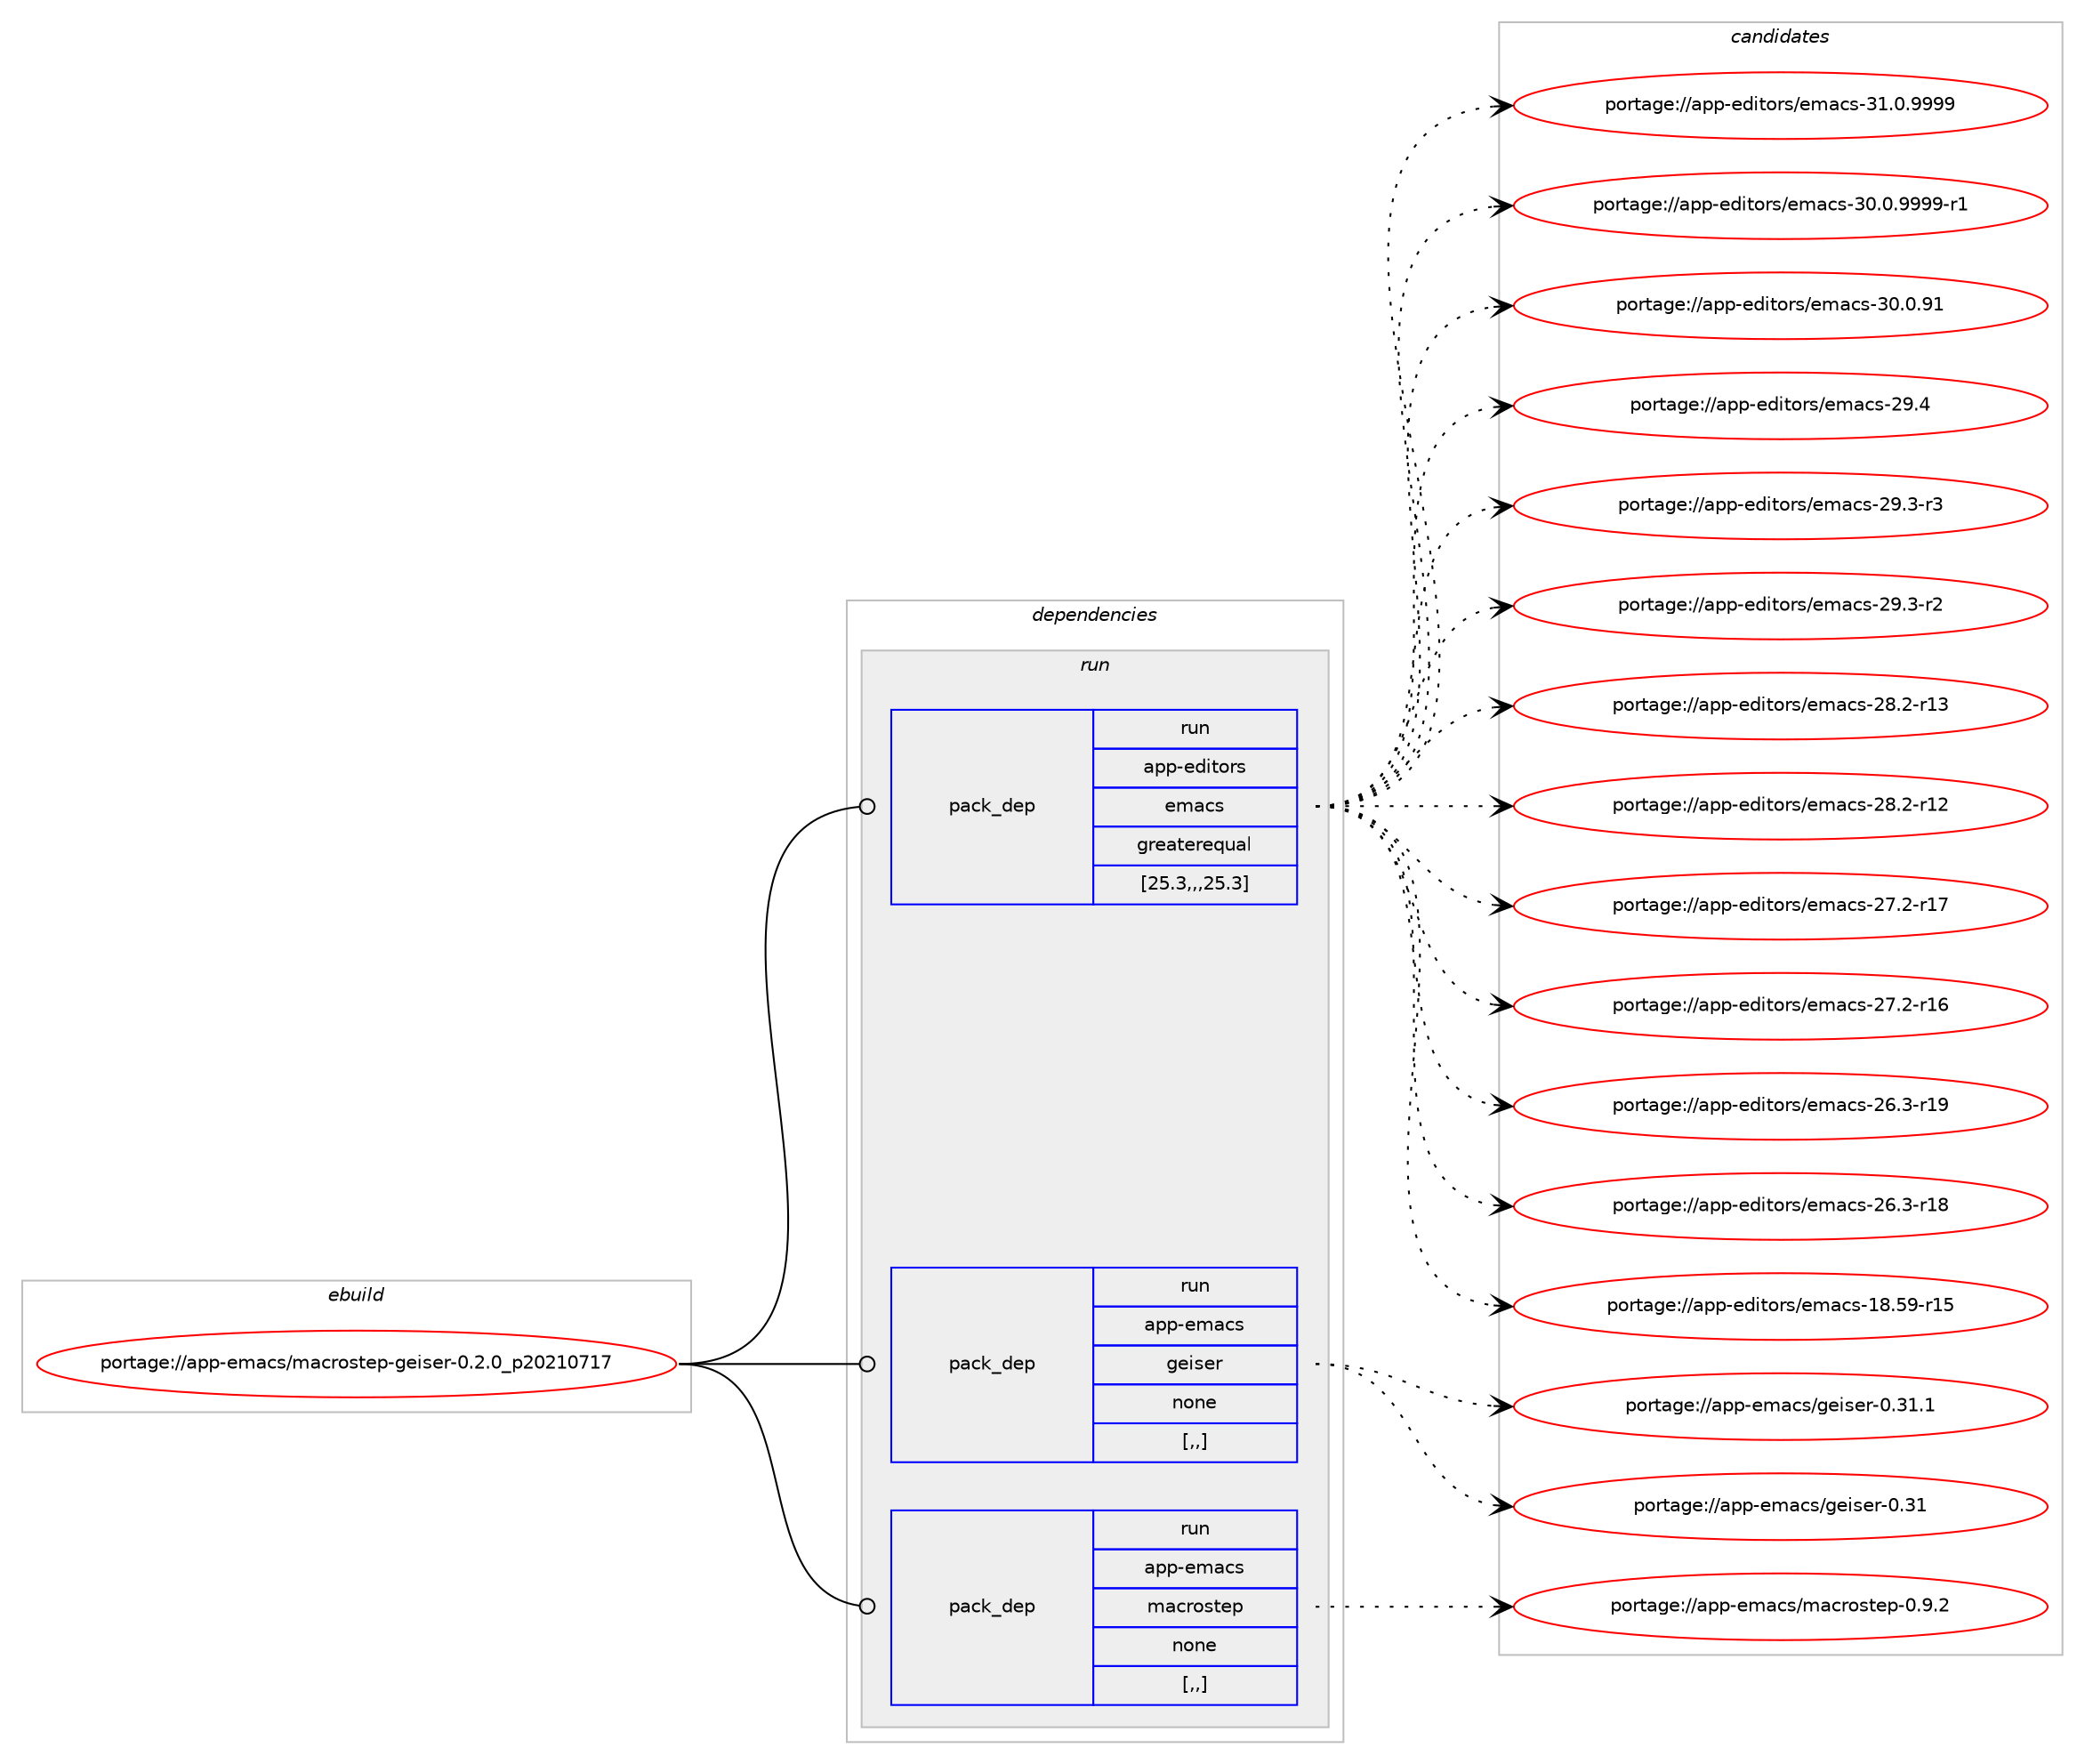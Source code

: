 digraph prolog {

# *************
# Graph options
# *************

newrank=true;
concentrate=true;
compound=true;
graph [rankdir=LR,fontname=Helvetica,fontsize=10,ranksep=1.5];#, ranksep=2.5, nodesep=0.2];
edge  [arrowhead=vee];
node  [fontname=Helvetica,fontsize=10];

# **********
# The ebuild
# **********

subgraph cluster_leftcol {
color=gray;
label=<<i>ebuild</i>>;
id [label="portage://app-emacs/macrostep-geiser-0.2.0_p20210717", color=red, width=4, href="../app-emacs/macrostep-geiser-0.2.0_p20210717.svg"];
}

# ****************
# The dependencies
# ****************

subgraph cluster_midcol {
color=gray;
label=<<i>dependencies</i>>;
subgraph cluster_compile {
fillcolor="#eeeeee";
style=filled;
label=<<i>compile</i>>;
}
subgraph cluster_compileandrun {
fillcolor="#eeeeee";
style=filled;
label=<<i>compile and run</i>>;
}
subgraph cluster_run {
fillcolor="#eeeeee";
style=filled;
label=<<i>run</i>>;
subgraph pack376916 {
dependency516784 [label=<<TABLE BORDER="0" CELLBORDER="1" CELLSPACING="0" CELLPADDING="4" WIDTH="220"><TR><TD ROWSPAN="6" CELLPADDING="30">pack_dep</TD></TR><TR><TD WIDTH="110">run</TD></TR><TR><TD>app-editors</TD></TR><TR><TD>emacs</TD></TR><TR><TD>greaterequal</TD></TR><TR><TD>[25.3,,,25.3]</TD></TR></TABLE>>, shape=none, color=blue];
}
id:e -> dependency516784:w [weight=20,style="solid",arrowhead="odot"];
subgraph pack376917 {
dependency516785 [label=<<TABLE BORDER="0" CELLBORDER="1" CELLSPACING="0" CELLPADDING="4" WIDTH="220"><TR><TD ROWSPAN="6" CELLPADDING="30">pack_dep</TD></TR><TR><TD WIDTH="110">run</TD></TR><TR><TD>app-emacs</TD></TR><TR><TD>geiser</TD></TR><TR><TD>none</TD></TR><TR><TD>[,,]</TD></TR></TABLE>>, shape=none, color=blue];
}
id:e -> dependency516785:w [weight=20,style="solid",arrowhead="odot"];
subgraph pack376918 {
dependency516786 [label=<<TABLE BORDER="0" CELLBORDER="1" CELLSPACING="0" CELLPADDING="4" WIDTH="220"><TR><TD ROWSPAN="6" CELLPADDING="30">pack_dep</TD></TR><TR><TD WIDTH="110">run</TD></TR><TR><TD>app-emacs</TD></TR><TR><TD>macrostep</TD></TR><TR><TD>none</TD></TR><TR><TD>[,,]</TD></TR></TABLE>>, shape=none, color=blue];
}
id:e -> dependency516786:w [weight=20,style="solid",arrowhead="odot"];
}
}

# **************
# The candidates
# **************

subgraph cluster_choices {
rank=same;
color=gray;
label=<<i>candidates</i>>;

subgraph choice376916 {
color=black;
nodesep=1;
choice971121124510110010511611111411547101109979911545514946484657575757 [label="portage://app-editors/emacs-31.0.9999", color=red, width=4,href="../app-editors/emacs-31.0.9999.svg"];
choice9711211245101100105116111114115471011099799115455148464846575757574511449 [label="portage://app-editors/emacs-30.0.9999-r1", color=red, width=4,href="../app-editors/emacs-30.0.9999-r1.svg"];
choice97112112451011001051161111141154710110997991154551484648465749 [label="portage://app-editors/emacs-30.0.91", color=red, width=4,href="../app-editors/emacs-30.0.91.svg"];
choice97112112451011001051161111141154710110997991154550574652 [label="portage://app-editors/emacs-29.4", color=red, width=4,href="../app-editors/emacs-29.4.svg"];
choice971121124510110010511611111411547101109979911545505746514511451 [label="portage://app-editors/emacs-29.3-r3", color=red, width=4,href="../app-editors/emacs-29.3-r3.svg"];
choice971121124510110010511611111411547101109979911545505746514511450 [label="portage://app-editors/emacs-29.3-r2", color=red, width=4,href="../app-editors/emacs-29.3-r2.svg"];
choice97112112451011001051161111141154710110997991154550564650451144951 [label="portage://app-editors/emacs-28.2-r13", color=red, width=4,href="../app-editors/emacs-28.2-r13.svg"];
choice97112112451011001051161111141154710110997991154550564650451144950 [label="portage://app-editors/emacs-28.2-r12", color=red, width=4,href="../app-editors/emacs-28.2-r12.svg"];
choice97112112451011001051161111141154710110997991154550554650451144955 [label="portage://app-editors/emacs-27.2-r17", color=red, width=4,href="../app-editors/emacs-27.2-r17.svg"];
choice97112112451011001051161111141154710110997991154550554650451144954 [label="portage://app-editors/emacs-27.2-r16", color=red, width=4,href="../app-editors/emacs-27.2-r16.svg"];
choice97112112451011001051161111141154710110997991154550544651451144957 [label="portage://app-editors/emacs-26.3-r19", color=red, width=4,href="../app-editors/emacs-26.3-r19.svg"];
choice97112112451011001051161111141154710110997991154550544651451144956 [label="portage://app-editors/emacs-26.3-r18", color=red, width=4,href="../app-editors/emacs-26.3-r18.svg"];
choice9711211245101100105116111114115471011099799115454956465357451144953 [label="portage://app-editors/emacs-18.59-r15", color=red, width=4,href="../app-editors/emacs-18.59-r15.svg"];
dependency516784:e -> choice971121124510110010511611111411547101109979911545514946484657575757:w [style=dotted,weight="100"];
dependency516784:e -> choice9711211245101100105116111114115471011099799115455148464846575757574511449:w [style=dotted,weight="100"];
dependency516784:e -> choice97112112451011001051161111141154710110997991154551484648465749:w [style=dotted,weight="100"];
dependency516784:e -> choice97112112451011001051161111141154710110997991154550574652:w [style=dotted,weight="100"];
dependency516784:e -> choice971121124510110010511611111411547101109979911545505746514511451:w [style=dotted,weight="100"];
dependency516784:e -> choice971121124510110010511611111411547101109979911545505746514511450:w [style=dotted,weight="100"];
dependency516784:e -> choice97112112451011001051161111141154710110997991154550564650451144951:w [style=dotted,weight="100"];
dependency516784:e -> choice97112112451011001051161111141154710110997991154550564650451144950:w [style=dotted,weight="100"];
dependency516784:e -> choice97112112451011001051161111141154710110997991154550554650451144955:w [style=dotted,weight="100"];
dependency516784:e -> choice97112112451011001051161111141154710110997991154550554650451144954:w [style=dotted,weight="100"];
dependency516784:e -> choice97112112451011001051161111141154710110997991154550544651451144957:w [style=dotted,weight="100"];
dependency516784:e -> choice97112112451011001051161111141154710110997991154550544651451144956:w [style=dotted,weight="100"];
dependency516784:e -> choice9711211245101100105116111114115471011099799115454956465357451144953:w [style=dotted,weight="100"];
}
subgraph choice376917 {
color=black;
nodesep=1;
choice971121124510110997991154710310110511510111445484651494649 [label="portage://app-emacs/geiser-0.31.1", color=red, width=4,href="../app-emacs/geiser-0.31.1.svg"];
choice97112112451011099799115471031011051151011144548465149 [label="portage://app-emacs/geiser-0.31", color=red, width=4,href="../app-emacs/geiser-0.31.svg"];
dependency516785:e -> choice971121124510110997991154710310110511510111445484651494649:w [style=dotted,weight="100"];
dependency516785:e -> choice97112112451011099799115471031011051151011144548465149:w [style=dotted,weight="100"];
}
subgraph choice376918 {
color=black;
nodesep=1;
choice97112112451011099799115471099799114111115116101112454846574650 [label="portage://app-emacs/macrostep-0.9.2", color=red, width=4,href="../app-emacs/macrostep-0.9.2.svg"];
dependency516786:e -> choice97112112451011099799115471099799114111115116101112454846574650:w [style=dotted,weight="100"];
}
}

}
